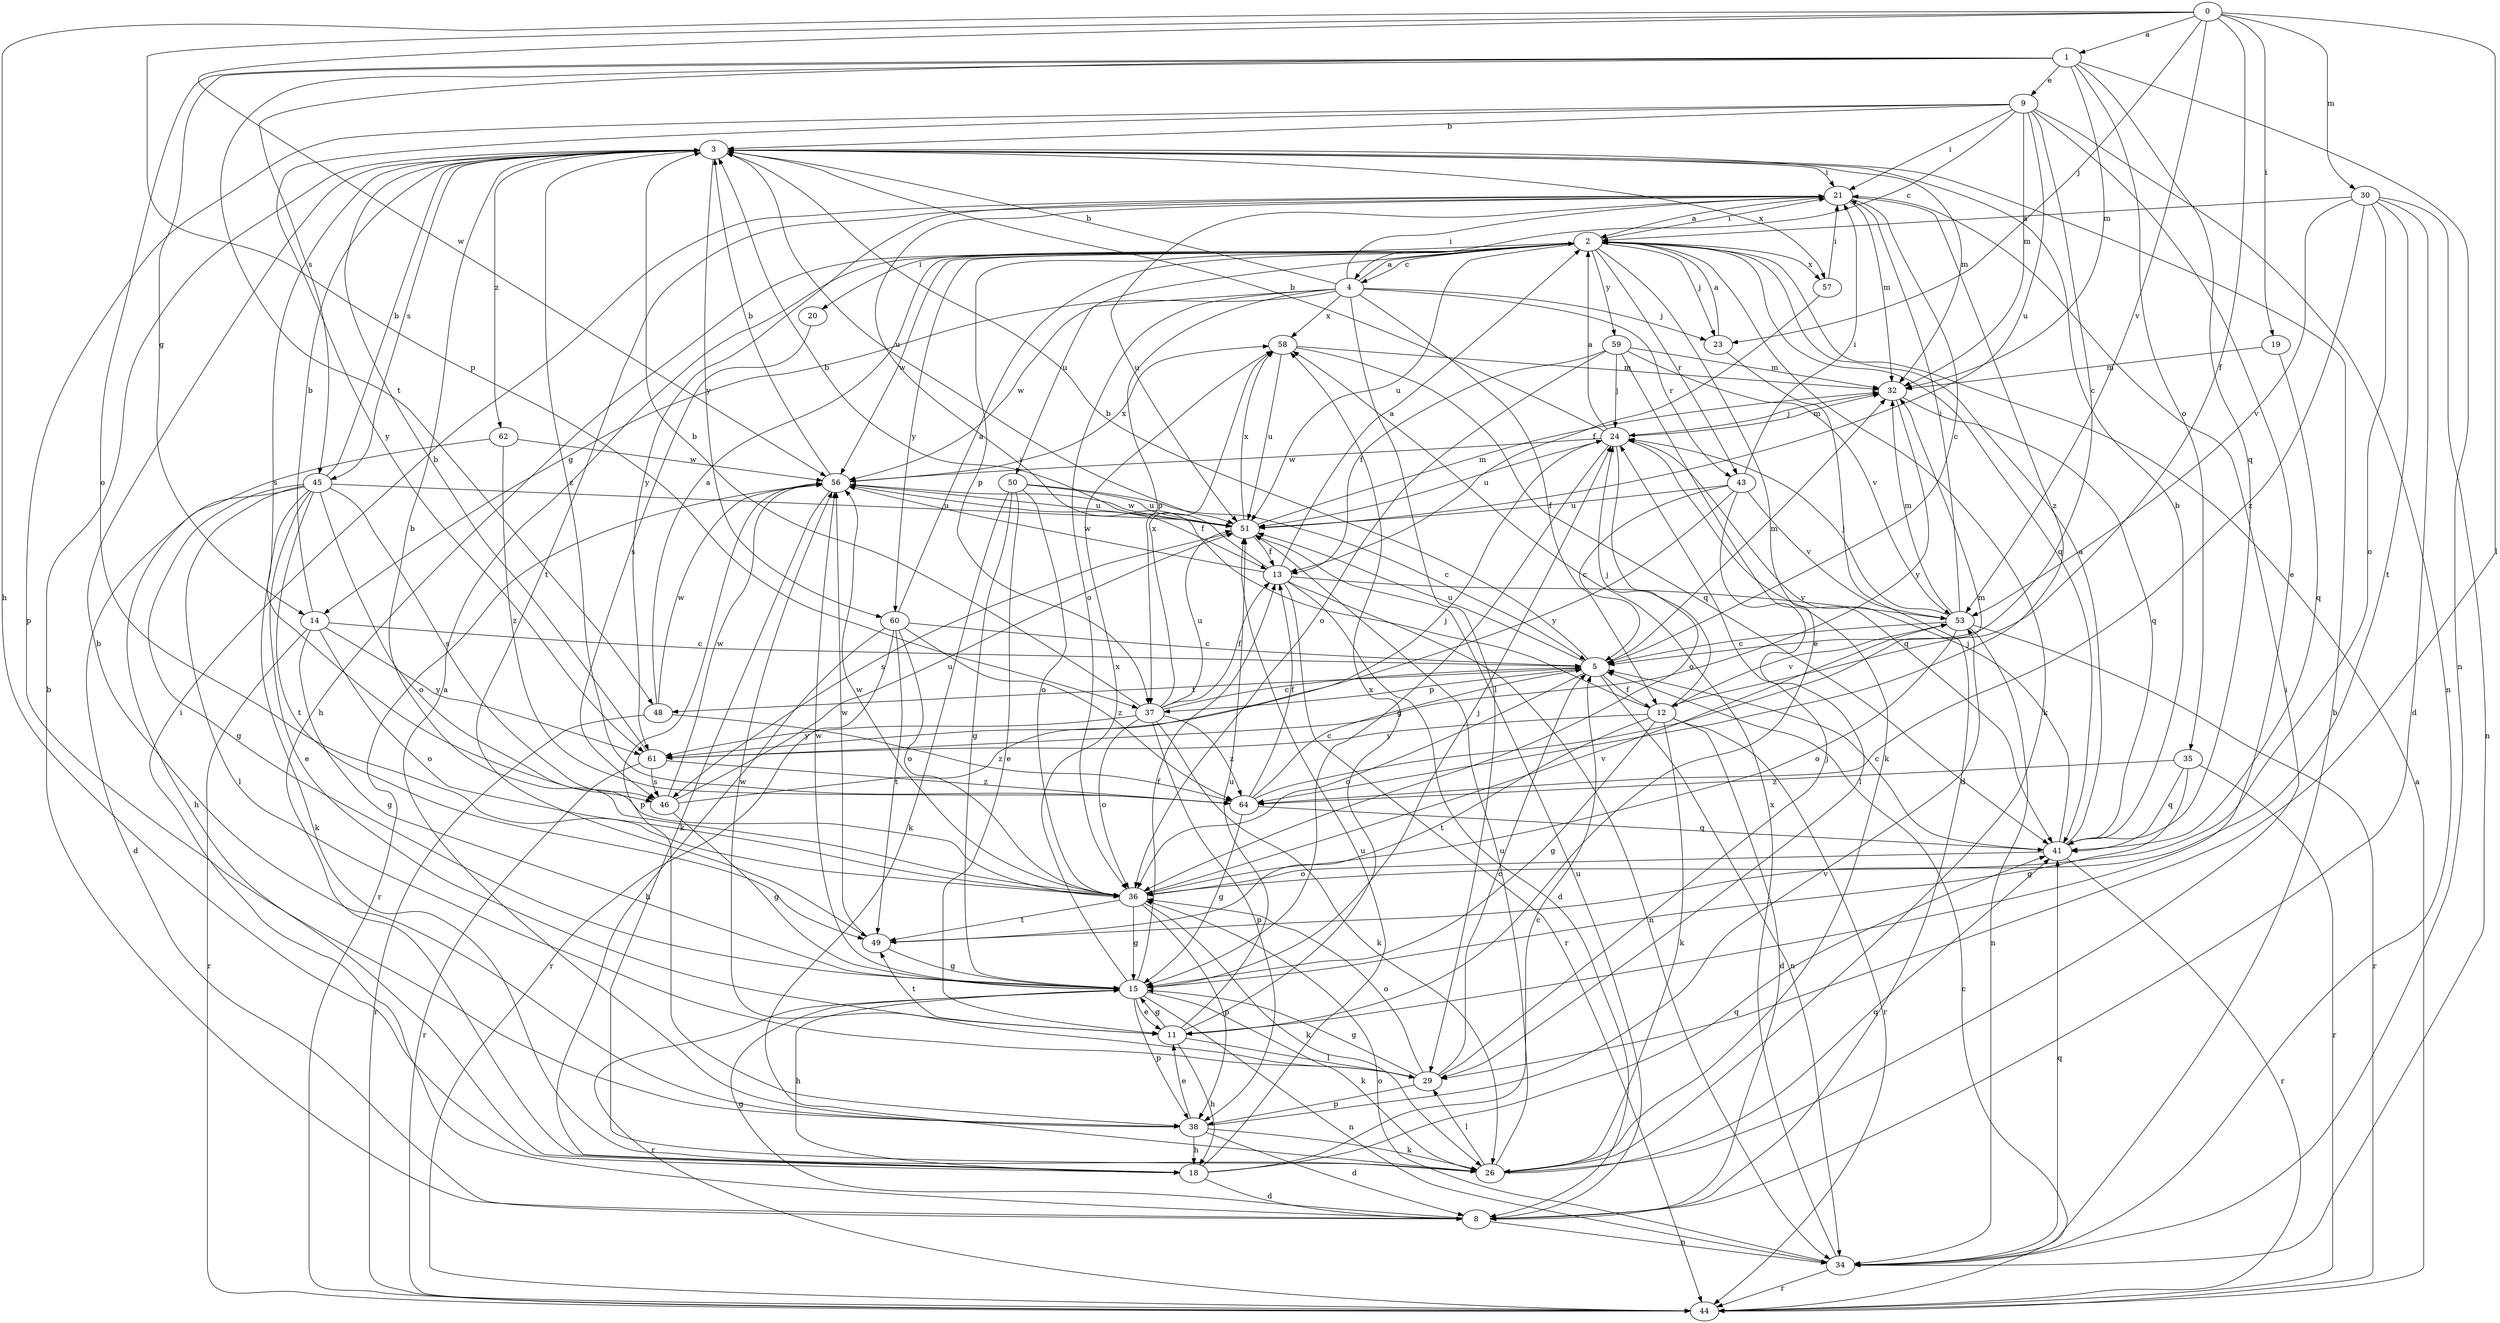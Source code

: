 strict digraph  {
0;
1;
2;
3;
4;
5;
8;
9;
11;
12;
13;
14;
15;
18;
19;
20;
21;
23;
24;
26;
29;
30;
32;
34;
35;
36;
37;
38;
41;
43;
44;
45;
46;
48;
49;
50;
51;
53;
56;
57;
58;
59;
60;
61;
62;
64;
0 -> 1  [label=a];
0 -> 12  [label=f];
0 -> 18  [label=h];
0 -> 19  [label=i];
0 -> 23  [label=j];
0 -> 29  [label=l];
0 -> 30  [label=m];
0 -> 37  [label=p];
0 -> 53  [label=v];
0 -> 56  [label=w];
1 -> 9  [label=e];
1 -> 14  [label=g];
1 -> 32  [label=m];
1 -> 34  [label=n];
1 -> 35  [label=o];
1 -> 36  [label=o];
1 -> 41  [label=q];
1 -> 45  [label=s];
1 -> 48  [label=t];
2 -> 4  [label=c];
2 -> 11  [label=e];
2 -> 18  [label=h];
2 -> 20  [label=i];
2 -> 21  [label=i];
2 -> 23  [label=j];
2 -> 26  [label=k];
2 -> 37  [label=p];
2 -> 41  [label=q];
2 -> 43  [label=r];
2 -> 50  [label=u];
2 -> 51  [label=u];
2 -> 56  [label=w];
2 -> 57  [label=x];
2 -> 59  [label=y];
2 -> 60  [label=y];
3 -> 21  [label=i];
3 -> 32  [label=m];
3 -> 45  [label=s];
3 -> 46  [label=s];
3 -> 51  [label=u];
3 -> 57  [label=x];
3 -> 60  [label=y];
3 -> 62  [label=z];
3 -> 64  [label=z];
4 -> 2  [label=a];
4 -> 3  [label=b];
4 -> 12  [label=f];
4 -> 14  [label=g];
4 -> 21  [label=i];
4 -> 23  [label=j];
4 -> 29  [label=l];
4 -> 36  [label=o];
4 -> 37  [label=p];
4 -> 43  [label=r];
4 -> 56  [label=w];
4 -> 58  [label=x];
5 -> 3  [label=b];
5 -> 12  [label=f];
5 -> 32  [label=m];
5 -> 34  [label=n];
5 -> 36  [label=o];
5 -> 37  [label=p];
5 -> 48  [label=t];
5 -> 51  [label=u];
8 -> 3  [label=b];
8 -> 15  [label=g];
8 -> 21  [label=i];
8 -> 34  [label=n];
8 -> 51  [label=u];
9 -> 3  [label=b];
9 -> 4  [label=c];
9 -> 5  [label=c];
9 -> 11  [label=e];
9 -> 21  [label=i];
9 -> 32  [label=m];
9 -> 34  [label=n];
9 -> 38  [label=p];
9 -> 51  [label=u];
9 -> 61  [label=y];
11 -> 15  [label=g];
11 -> 18  [label=h];
11 -> 29  [label=l];
11 -> 49  [label=t];
11 -> 51  [label=u];
11 -> 58  [label=x];
12 -> 8  [label=d];
12 -> 15  [label=g];
12 -> 21  [label=i];
12 -> 24  [label=j];
12 -> 26  [label=k];
12 -> 44  [label=r];
12 -> 49  [label=t];
12 -> 53  [label=v];
12 -> 61  [label=y];
13 -> 2  [label=a];
13 -> 3  [label=b];
13 -> 8  [label=d];
13 -> 34  [label=n];
13 -> 44  [label=r];
13 -> 53  [label=v];
13 -> 56  [label=w];
14 -> 3  [label=b];
14 -> 5  [label=c];
14 -> 15  [label=g];
14 -> 36  [label=o];
14 -> 44  [label=r];
14 -> 61  [label=y];
15 -> 11  [label=e];
15 -> 13  [label=f];
15 -> 18  [label=h];
15 -> 24  [label=j];
15 -> 26  [label=k];
15 -> 34  [label=n];
15 -> 38  [label=p];
15 -> 44  [label=r];
15 -> 56  [label=w];
15 -> 58  [label=x];
18 -> 5  [label=c];
18 -> 8  [label=d];
18 -> 41  [label=q];
18 -> 51  [label=u];
19 -> 32  [label=m];
19 -> 41  [label=q];
20 -> 46  [label=s];
21 -> 2  [label=a];
21 -> 5  [label=c];
21 -> 32  [label=m];
21 -> 49  [label=t];
21 -> 51  [label=u];
21 -> 61  [label=y];
21 -> 64  [label=z];
23 -> 2  [label=a];
23 -> 8  [label=d];
24 -> 2  [label=a];
24 -> 3  [label=b];
24 -> 15  [label=g];
24 -> 32  [label=m];
24 -> 36  [label=o];
24 -> 41  [label=q];
24 -> 51  [label=u];
24 -> 56  [label=w];
26 -> 21  [label=i];
26 -> 29  [label=l];
26 -> 41  [label=q];
26 -> 51  [label=u];
29 -> 5  [label=c];
29 -> 15  [label=g];
29 -> 24  [label=j];
29 -> 36  [label=o];
29 -> 38  [label=p];
29 -> 56  [label=w];
30 -> 2  [label=a];
30 -> 8  [label=d];
30 -> 34  [label=n];
30 -> 36  [label=o];
30 -> 49  [label=t];
30 -> 53  [label=v];
30 -> 64  [label=z];
32 -> 24  [label=j];
32 -> 41  [label=q];
32 -> 61  [label=y];
34 -> 3  [label=b];
34 -> 36  [label=o];
34 -> 41  [label=q];
34 -> 44  [label=r];
34 -> 58  [label=x];
35 -> 15  [label=g];
35 -> 41  [label=q];
35 -> 44  [label=r];
35 -> 64  [label=z];
36 -> 3  [label=b];
36 -> 15  [label=g];
36 -> 26  [label=k];
36 -> 38  [label=p];
36 -> 49  [label=t];
36 -> 53  [label=v];
36 -> 56  [label=w];
37 -> 3  [label=b];
37 -> 5  [label=c];
37 -> 13  [label=f];
37 -> 26  [label=k];
37 -> 36  [label=o];
37 -> 38  [label=p];
37 -> 51  [label=u];
37 -> 58  [label=x];
37 -> 61  [label=y];
37 -> 64  [label=z];
38 -> 2  [label=a];
38 -> 3  [label=b];
38 -> 8  [label=d];
38 -> 11  [label=e];
38 -> 18  [label=h];
38 -> 26  [label=k];
38 -> 53  [label=v];
41 -> 2  [label=a];
41 -> 3  [label=b];
41 -> 5  [label=c];
41 -> 24  [label=j];
41 -> 36  [label=o];
41 -> 44  [label=r];
43 -> 5  [label=c];
43 -> 21  [label=i];
43 -> 29  [label=l];
43 -> 51  [label=u];
43 -> 53  [label=v];
43 -> 61  [label=y];
44 -> 2  [label=a];
44 -> 5  [label=c];
45 -> 3  [label=b];
45 -> 8  [label=d];
45 -> 11  [label=e];
45 -> 15  [label=g];
45 -> 26  [label=k];
45 -> 29  [label=l];
45 -> 36  [label=o];
45 -> 46  [label=s];
45 -> 49  [label=t];
45 -> 51  [label=u];
46 -> 15  [label=g];
46 -> 24  [label=j];
46 -> 51  [label=u];
46 -> 56  [label=w];
48 -> 2  [label=a];
48 -> 44  [label=r];
48 -> 56  [label=w];
48 -> 64  [label=z];
49 -> 15  [label=g];
49 -> 56  [label=w];
50 -> 5  [label=c];
50 -> 11  [label=e];
50 -> 15  [label=g];
50 -> 26  [label=k];
50 -> 36  [label=o];
50 -> 51  [label=u];
51 -> 13  [label=f];
51 -> 32  [label=m];
51 -> 46  [label=s];
51 -> 56  [label=w];
51 -> 58  [label=x];
53 -> 5  [label=c];
53 -> 21  [label=i];
53 -> 24  [label=j];
53 -> 32  [label=m];
53 -> 34  [label=n];
53 -> 36  [label=o];
53 -> 44  [label=r];
56 -> 3  [label=b];
56 -> 13  [label=f];
56 -> 26  [label=k];
56 -> 38  [label=p];
56 -> 44  [label=r];
56 -> 51  [label=u];
56 -> 58  [label=x];
57 -> 13  [label=f];
57 -> 21  [label=i];
58 -> 32  [label=m];
58 -> 41  [label=q];
58 -> 51  [label=u];
59 -> 13  [label=f];
59 -> 24  [label=j];
59 -> 26  [label=k];
59 -> 32  [label=m];
59 -> 36  [label=o];
59 -> 53  [label=v];
60 -> 2  [label=a];
60 -> 5  [label=c];
60 -> 18  [label=h];
60 -> 36  [label=o];
60 -> 44  [label=r];
60 -> 49  [label=t];
60 -> 64  [label=z];
61 -> 3  [label=b];
61 -> 44  [label=r];
61 -> 46  [label=s];
61 -> 64  [label=z];
62 -> 18  [label=h];
62 -> 56  [label=w];
62 -> 64  [label=z];
64 -> 5  [label=c];
64 -> 13  [label=f];
64 -> 15  [label=g];
64 -> 32  [label=m];
64 -> 41  [label=q];
}

